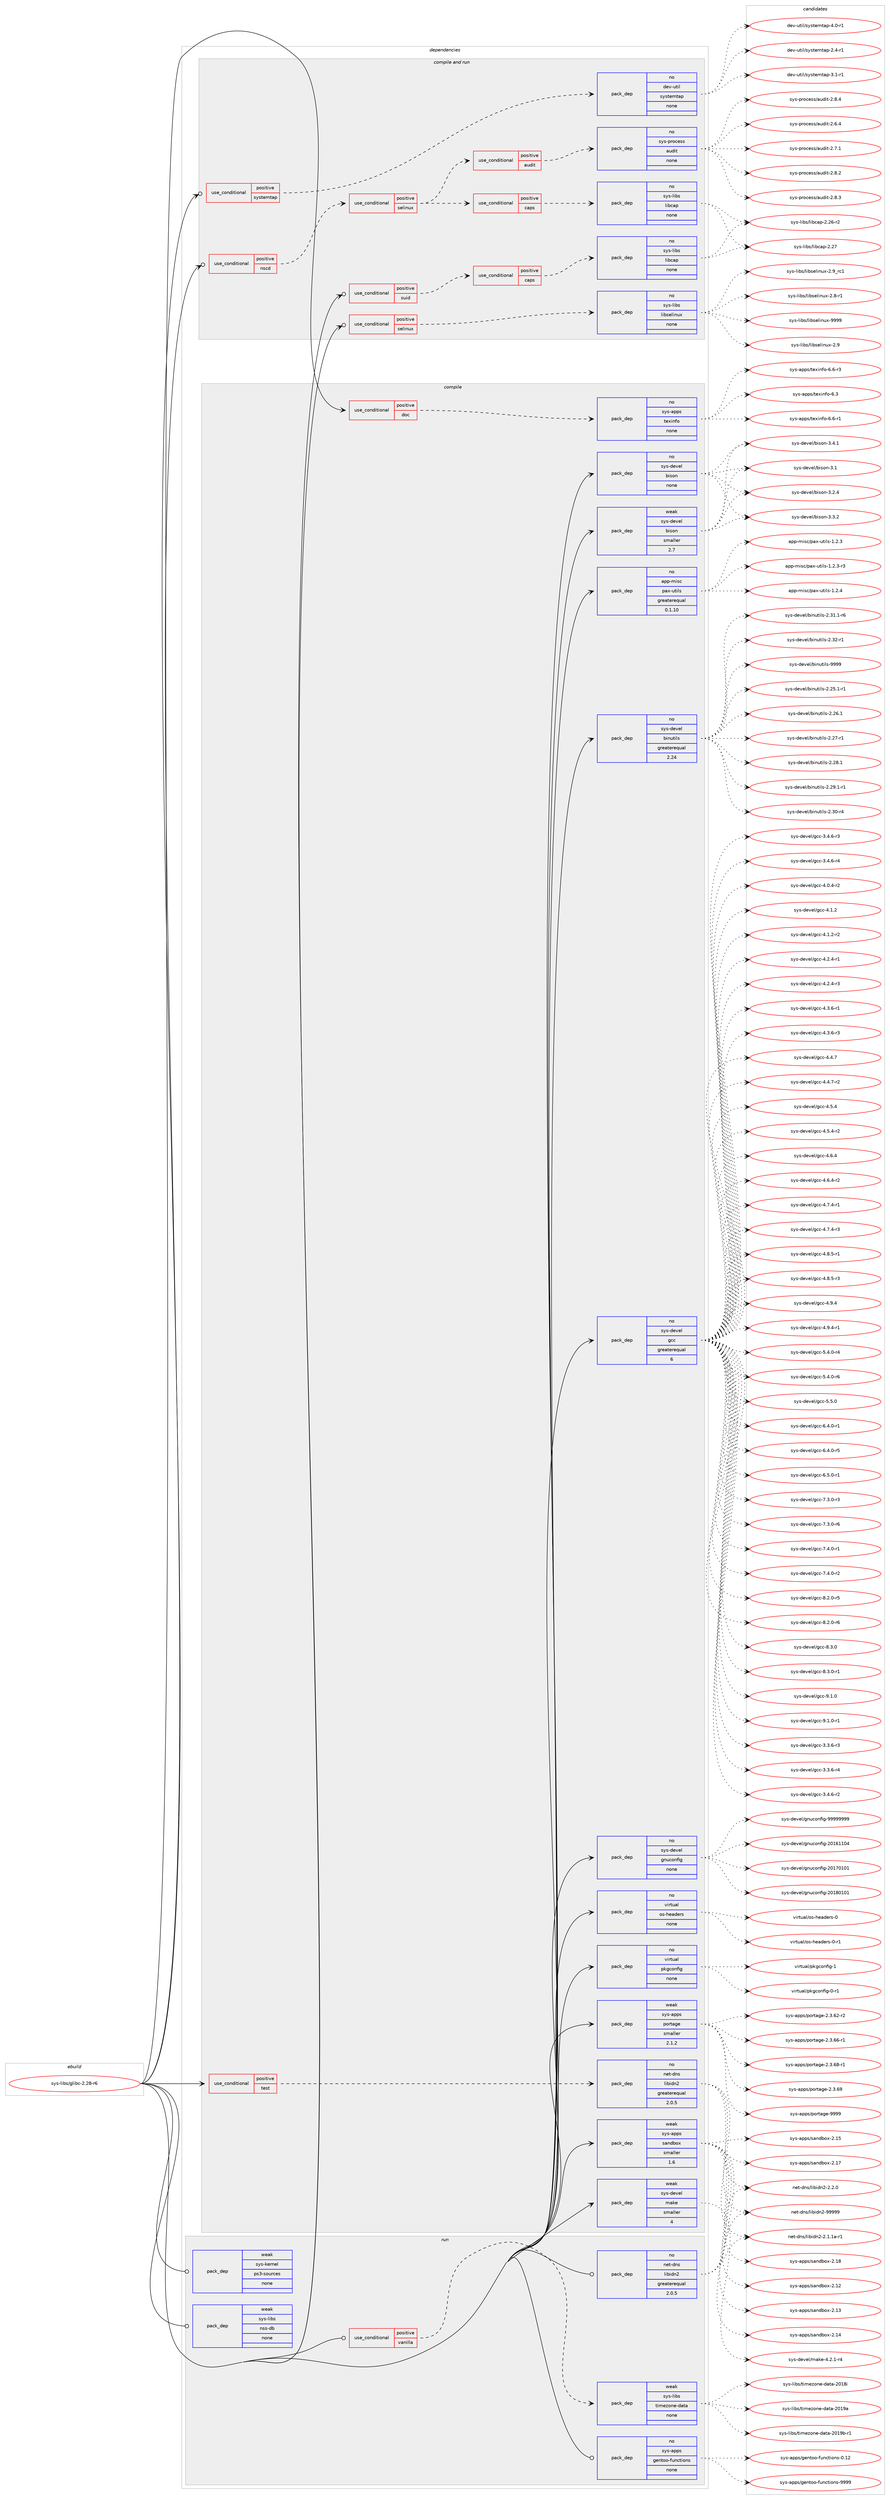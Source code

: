 digraph prolog {

# *************
# Graph options
# *************

newrank=true;
concentrate=true;
compound=true;
graph [rankdir=LR,fontname=Helvetica,fontsize=10,ranksep=1.5];#, ranksep=2.5, nodesep=0.2];
edge  [arrowhead=vee];
node  [fontname=Helvetica,fontsize=10];

# **********
# The ebuild
# **********

subgraph cluster_leftcol {
color=gray;
rank=same;
label=<<i>ebuild</i>>;
id [label="sys-libs/glibc-2.28-r6", color=red, width=4, href="../sys-libs/glibc-2.28-r6.svg"];
}

# ****************
# The dependencies
# ****************

subgraph cluster_midcol {
color=gray;
label=<<i>dependencies</i>>;
subgraph cluster_compile {
fillcolor="#eeeeee";
style=filled;
label=<<i>compile</i>>;
subgraph cond492 {
dependency2018 [label=<<TABLE BORDER="0" CELLBORDER="1" CELLSPACING="0" CELLPADDING="4"><TR><TD ROWSPAN="3" CELLPADDING="10">use_conditional</TD></TR><TR><TD>positive</TD></TR><TR><TD>doc</TD></TR></TABLE>>, shape=none, color=red];
subgraph pack1501 {
dependency2019 [label=<<TABLE BORDER="0" CELLBORDER="1" CELLSPACING="0" CELLPADDING="4" WIDTH="220"><TR><TD ROWSPAN="6" CELLPADDING="30">pack_dep</TD></TR><TR><TD WIDTH="110">no</TD></TR><TR><TD>sys-apps</TD></TR><TR><TD>texinfo</TD></TR><TR><TD>none</TD></TR><TR><TD></TD></TR></TABLE>>, shape=none, color=blue];
}
dependency2018:e -> dependency2019:w [weight=20,style="dashed",arrowhead="vee"];
}
id:e -> dependency2018:w [weight=20,style="solid",arrowhead="vee"];
subgraph cond493 {
dependency2020 [label=<<TABLE BORDER="0" CELLBORDER="1" CELLSPACING="0" CELLPADDING="4"><TR><TD ROWSPAN="3" CELLPADDING="10">use_conditional</TD></TR><TR><TD>positive</TD></TR><TR><TD>test</TD></TR></TABLE>>, shape=none, color=red];
subgraph pack1502 {
dependency2021 [label=<<TABLE BORDER="0" CELLBORDER="1" CELLSPACING="0" CELLPADDING="4" WIDTH="220"><TR><TD ROWSPAN="6" CELLPADDING="30">pack_dep</TD></TR><TR><TD WIDTH="110">no</TD></TR><TR><TD>net-dns</TD></TR><TR><TD>libidn2</TD></TR><TR><TD>greaterequal</TD></TR><TR><TD>2.0.5</TD></TR></TABLE>>, shape=none, color=blue];
}
dependency2020:e -> dependency2021:w [weight=20,style="dashed",arrowhead="vee"];
}
id:e -> dependency2020:w [weight=20,style="solid",arrowhead="vee"];
subgraph pack1503 {
dependency2022 [label=<<TABLE BORDER="0" CELLBORDER="1" CELLSPACING="0" CELLPADDING="4" WIDTH="220"><TR><TD ROWSPAN="6" CELLPADDING="30">pack_dep</TD></TR><TR><TD WIDTH="110">no</TD></TR><TR><TD>app-misc</TD></TR><TR><TD>pax-utils</TD></TR><TR><TD>greaterequal</TD></TR><TR><TD>0.1.10</TD></TR></TABLE>>, shape=none, color=blue];
}
id:e -> dependency2022:w [weight=20,style="solid",arrowhead="vee"];
subgraph pack1504 {
dependency2023 [label=<<TABLE BORDER="0" CELLBORDER="1" CELLSPACING="0" CELLPADDING="4" WIDTH="220"><TR><TD ROWSPAN="6" CELLPADDING="30">pack_dep</TD></TR><TR><TD WIDTH="110">no</TD></TR><TR><TD>sys-devel</TD></TR><TR><TD>binutils</TD></TR><TR><TD>greaterequal</TD></TR><TR><TD>2.24</TD></TR></TABLE>>, shape=none, color=blue];
}
id:e -> dependency2023:w [weight=20,style="solid",arrowhead="vee"];
subgraph pack1505 {
dependency2024 [label=<<TABLE BORDER="0" CELLBORDER="1" CELLSPACING="0" CELLPADDING="4" WIDTH="220"><TR><TD ROWSPAN="6" CELLPADDING="30">pack_dep</TD></TR><TR><TD WIDTH="110">no</TD></TR><TR><TD>sys-devel</TD></TR><TR><TD>bison</TD></TR><TR><TD>none</TD></TR><TR><TD></TD></TR></TABLE>>, shape=none, color=blue];
}
id:e -> dependency2024:w [weight=20,style="solid",arrowhead="vee"];
subgraph pack1506 {
dependency2025 [label=<<TABLE BORDER="0" CELLBORDER="1" CELLSPACING="0" CELLPADDING="4" WIDTH="220"><TR><TD ROWSPAN="6" CELLPADDING="30">pack_dep</TD></TR><TR><TD WIDTH="110">no</TD></TR><TR><TD>sys-devel</TD></TR><TR><TD>gcc</TD></TR><TR><TD>greaterequal</TD></TR><TR><TD>6</TD></TR></TABLE>>, shape=none, color=blue];
}
id:e -> dependency2025:w [weight=20,style="solid",arrowhead="vee"];
subgraph pack1507 {
dependency2026 [label=<<TABLE BORDER="0" CELLBORDER="1" CELLSPACING="0" CELLPADDING="4" WIDTH="220"><TR><TD ROWSPAN="6" CELLPADDING="30">pack_dep</TD></TR><TR><TD WIDTH="110">no</TD></TR><TR><TD>sys-devel</TD></TR><TR><TD>gnuconfig</TD></TR><TR><TD>none</TD></TR><TR><TD></TD></TR></TABLE>>, shape=none, color=blue];
}
id:e -> dependency2026:w [weight=20,style="solid",arrowhead="vee"];
subgraph pack1508 {
dependency2027 [label=<<TABLE BORDER="0" CELLBORDER="1" CELLSPACING="0" CELLPADDING="4" WIDTH="220"><TR><TD ROWSPAN="6" CELLPADDING="30">pack_dep</TD></TR><TR><TD WIDTH="110">no</TD></TR><TR><TD>virtual</TD></TR><TR><TD>os-headers</TD></TR><TR><TD>none</TD></TR><TR><TD></TD></TR></TABLE>>, shape=none, color=blue];
}
id:e -> dependency2027:w [weight=20,style="solid",arrowhead="vee"];
subgraph pack1509 {
dependency2028 [label=<<TABLE BORDER="0" CELLBORDER="1" CELLSPACING="0" CELLPADDING="4" WIDTH="220"><TR><TD ROWSPAN="6" CELLPADDING="30">pack_dep</TD></TR><TR><TD WIDTH="110">no</TD></TR><TR><TD>virtual</TD></TR><TR><TD>pkgconfig</TD></TR><TR><TD>none</TD></TR><TR><TD></TD></TR></TABLE>>, shape=none, color=blue];
}
id:e -> dependency2028:w [weight=20,style="solid",arrowhead="vee"];
subgraph pack1510 {
dependency2029 [label=<<TABLE BORDER="0" CELLBORDER="1" CELLSPACING="0" CELLPADDING="4" WIDTH="220"><TR><TD ROWSPAN="6" CELLPADDING="30">pack_dep</TD></TR><TR><TD WIDTH="110">weak</TD></TR><TR><TD>sys-apps</TD></TR><TR><TD>portage</TD></TR><TR><TD>smaller</TD></TR><TR><TD>2.1.2</TD></TR></TABLE>>, shape=none, color=blue];
}
id:e -> dependency2029:w [weight=20,style="solid",arrowhead="vee"];
subgraph pack1511 {
dependency2030 [label=<<TABLE BORDER="0" CELLBORDER="1" CELLSPACING="0" CELLPADDING="4" WIDTH="220"><TR><TD ROWSPAN="6" CELLPADDING="30">pack_dep</TD></TR><TR><TD WIDTH="110">weak</TD></TR><TR><TD>sys-apps</TD></TR><TR><TD>sandbox</TD></TR><TR><TD>smaller</TD></TR><TR><TD>1.6</TD></TR></TABLE>>, shape=none, color=blue];
}
id:e -> dependency2030:w [weight=20,style="solid",arrowhead="vee"];
subgraph pack1512 {
dependency2031 [label=<<TABLE BORDER="0" CELLBORDER="1" CELLSPACING="0" CELLPADDING="4" WIDTH="220"><TR><TD ROWSPAN="6" CELLPADDING="30">pack_dep</TD></TR><TR><TD WIDTH="110">weak</TD></TR><TR><TD>sys-devel</TD></TR><TR><TD>bison</TD></TR><TR><TD>smaller</TD></TR><TR><TD>2.7</TD></TR></TABLE>>, shape=none, color=blue];
}
id:e -> dependency2031:w [weight=20,style="solid",arrowhead="vee"];
subgraph pack1513 {
dependency2032 [label=<<TABLE BORDER="0" CELLBORDER="1" CELLSPACING="0" CELLPADDING="4" WIDTH="220"><TR><TD ROWSPAN="6" CELLPADDING="30">pack_dep</TD></TR><TR><TD WIDTH="110">weak</TD></TR><TR><TD>sys-devel</TD></TR><TR><TD>make</TD></TR><TR><TD>smaller</TD></TR><TR><TD>4</TD></TR></TABLE>>, shape=none, color=blue];
}
id:e -> dependency2032:w [weight=20,style="solid",arrowhead="vee"];
}
subgraph cluster_compileandrun {
fillcolor="#eeeeee";
style=filled;
label=<<i>compile and run</i>>;
subgraph cond494 {
dependency2033 [label=<<TABLE BORDER="0" CELLBORDER="1" CELLSPACING="0" CELLPADDING="4"><TR><TD ROWSPAN="3" CELLPADDING="10">use_conditional</TD></TR><TR><TD>positive</TD></TR><TR><TD>nscd</TD></TR></TABLE>>, shape=none, color=red];
subgraph cond495 {
dependency2034 [label=<<TABLE BORDER="0" CELLBORDER="1" CELLSPACING="0" CELLPADDING="4"><TR><TD ROWSPAN="3" CELLPADDING="10">use_conditional</TD></TR><TR><TD>positive</TD></TR><TR><TD>selinux</TD></TR></TABLE>>, shape=none, color=red];
subgraph cond496 {
dependency2035 [label=<<TABLE BORDER="0" CELLBORDER="1" CELLSPACING="0" CELLPADDING="4"><TR><TD ROWSPAN="3" CELLPADDING="10">use_conditional</TD></TR><TR><TD>positive</TD></TR><TR><TD>audit</TD></TR></TABLE>>, shape=none, color=red];
subgraph pack1514 {
dependency2036 [label=<<TABLE BORDER="0" CELLBORDER="1" CELLSPACING="0" CELLPADDING="4" WIDTH="220"><TR><TD ROWSPAN="6" CELLPADDING="30">pack_dep</TD></TR><TR><TD WIDTH="110">no</TD></TR><TR><TD>sys-process</TD></TR><TR><TD>audit</TD></TR><TR><TD>none</TD></TR><TR><TD></TD></TR></TABLE>>, shape=none, color=blue];
}
dependency2035:e -> dependency2036:w [weight=20,style="dashed",arrowhead="vee"];
}
dependency2034:e -> dependency2035:w [weight=20,style="dashed",arrowhead="vee"];
subgraph cond497 {
dependency2037 [label=<<TABLE BORDER="0" CELLBORDER="1" CELLSPACING="0" CELLPADDING="4"><TR><TD ROWSPAN="3" CELLPADDING="10">use_conditional</TD></TR><TR><TD>positive</TD></TR><TR><TD>caps</TD></TR></TABLE>>, shape=none, color=red];
subgraph pack1515 {
dependency2038 [label=<<TABLE BORDER="0" CELLBORDER="1" CELLSPACING="0" CELLPADDING="4" WIDTH="220"><TR><TD ROWSPAN="6" CELLPADDING="30">pack_dep</TD></TR><TR><TD WIDTH="110">no</TD></TR><TR><TD>sys-libs</TD></TR><TR><TD>libcap</TD></TR><TR><TD>none</TD></TR><TR><TD></TD></TR></TABLE>>, shape=none, color=blue];
}
dependency2037:e -> dependency2038:w [weight=20,style="dashed",arrowhead="vee"];
}
dependency2034:e -> dependency2037:w [weight=20,style="dashed",arrowhead="vee"];
}
dependency2033:e -> dependency2034:w [weight=20,style="dashed",arrowhead="vee"];
}
id:e -> dependency2033:w [weight=20,style="solid",arrowhead="odotvee"];
subgraph cond498 {
dependency2039 [label=<<TABLE BORDER="0" CELLBORDER="1" CELLSPACING="0" CELLPADDING="4"><TR><TD ROWSPAN="3" CELLPADDING="10">use_conditional</TD></TR><TR><TD>positive</TD></TR><TR><TD>selinux</TD></TR></TABLE>>, shape=none, color=red];
subgraph pack1516 {
dependency2040 [label=<<TABLE BORDER="0" CELLBORDER="1" CELLSPACING="0" CELLPADDING="4" WIDTH="220"><TR><TD ROWSPAN="6" CELLPADDING="30">pack_dep</TD></TR><TR><TD WIDTH="110">no</TD></TR><TR><TD>sys-libs</TD></TR><TR><TD>libselinux</TD></TR><TR><TD>none</TD></TR><TR><TD></TD></TR></TABLE>>, shape=none, color=blue];
}
dependency2039:e -> dependency2040:w [weight=20,style="dashed",arrowhead="vee"];
}
id:e -> dependency2039:w [weight=20,style="solid",arrowhead="odotvee"];
subgraph cond499 {
dependency2041 [label=<<TABLE BORDER="0" CELLBORDER="1" CELLSPACING="0" CELLPADDING="4"><TR><TD ROWSPAN="3" CELLPADDING="10">use_conditional</TD></TR><TR><TD>positive</TD></TR><TR><TD>suid</TD></TR></TABLE>>, shape=none, color=red];
subgraph cond500 {
dependency2042 [label=<<TABLE BORDER="0" CELLBORDER="1" CELLSPACING="0" CELLPADDING="4"><TR><TD ROWSPAN="3" CELLPADDING="10">use_conditional</TD></TR><TR><TD>positive</TD></TR><TR><TD>caps</TD></TR></TABLE>>, shape=none, color=red];
subgraph pack1517 {
dependency2043 [label=<<TABLE BORDER="0" CELLBORDER="1" CELLSPACING="0" CELLPADDING="4" WIDTH="220"><TR><TD ROWSPAN="6" CELLPADDING="30">pack_dep</TD></TR><TR><TD WIDTH="110">no</TD></TR><TR><TD>sys-libs</TD></TR><TR><TD>libcap</TD></TR><TR><TD>none</TD></TR><TR><TD></TD></TR></TABLE>>, shape=none, color=blue];
}
dependency2042:e -> dependency2043:w [weight=20,style="dashed",arrowhead="vee"];
}
dependency2041:e -> dependency2042:w [weight=20,style="dashed",arrowhead="vee"];
}
id:e -> dependency2041:w [weight=20,style="solid",arrowhead="odotvee"];
subgraph cond501 {
dependency2044 [label=<<TABLE BORDER="0" CELLBORDER="1" CELLSPACING="0" CELLPADDING="4"><TR><TD ROWSPAN="3" CELLPADDING="10">use_conditional</TD></TR><TR><TD>positive</TD></TR><TR><TD>systemtap</TD></TR></TABLE>>, shape=none, color=red];
subgraph pack1518 {
dependency2045 [label=<<TABLE BORDER="0" CELLBORDER="1" CELLSPACING="0" CELLPADDING="4" WIDTH="220"><TR><TD ROWSPAN="6" CELLPADDING="30">pack_dep</TD></TR><TR><TD WIDTH="110">no</TD></TR><TR><TD>dev-util</TD></TR><TR><TD>systemtap</TD></TR><TR><TD>none</TD></TR><TR><TD></TD></TR></TABLE>>, shape=none, color=blue];
}
dependency2044:e -> dependency2045:w [weight=20,style="dashed",arrowhead="vee"];
}
id:e -> dependency2044:w [weight=20,style="solid",arrowhead="odotvee"];
}
subgraph cluster_run {
fillcolor="#eeeeee";
style=filled;
label=<<i>run</i>>;
subgraph cond502 {
dependency2046 [label=<<TABLE BORDER="0" CELLBORDER="1" CELLSPACING="0" CELLPADDING="4"><TR><TD ROWSPAN="3" CELLPADDING="10">use_conditional</TD></TR><TR><TD>positive</TD></TR><TR><TD>vanilla</TD></TR></TABLE>>, shape=none, color=red];
subgraph pack1519 {
dependency2047 [label=<<TABLE BORDER="0" CELLBORDER="1" CELLSPACING="0" CELLPADDING="4" WIDTH="220"><TR><TD ROWSPAN="6" CELLPADDING="30">pack_dep</TD></TR><TR><TD WIDTH="110">weak</TD></TR><TR><TD>sys-libs</TD></TR><TR><TD>timezone-data</TD></TR><TR><TD>none</TD></TR><TR><TD></TD></TR></TABLE>>, shape=none, color=blue];
}
dependency2046:e -> dependency2047:w [weight=20,style="dashed",arrowhead="vee"];
}
id:e -> dependency2046:w [weight=20,style="solid",arrowhead="odot"];
subgraph pack1520 {
dependency2048 [label=<<TABLE BORDER="0" CELLBORDER="1" CELLSPACING="0" CELLPADDING="4" WIDTH="220"><TR><TD ROWSPAN="6" CELLPADDING="30">pack_dep</TD></TR><TR><TD WIDTH="110">no</TD></TR><TR><TD>net-dns</TD></TR><TR><TD>libidn2</TD></TR><TR><TD>greaterequal</TD></TR><TR><TD>2.0.5</TD></TR></TABLE>>, shape=none, color=blue];
}
id:e -> dependency2048:w [weight=20,style="solid",arrowhead="odot"];
subgraph pack1521 {
dependency2049 [label=<<TABLE BORDER="0" CELLBORDER="1" CELLSPACING="0" CELLPADDING="4" WIDTH="220"><TR><TD ROWSPAN="6" CELLPADDING="30">pack_dep</TD></TR><TR><TD WIDTH="110">no</TD></TR><TR><TD>sys-apps</TD></TR><TR><TD>gentoo-functions</TD></TR><TR><TD>none</TD></TR><TR><TD></TD></TR></TABLE>>, shape=none, color=blue];
}
id:e -> dependency2049:w [weight=20,style="solid",arrowhead="odot"];
subgraph pack1522 {
dependency2050 [label=<<TABLE BORDER="0" CELLBORDER="1" CELLSPACING="0" CELLPADDING="4" WIDTH="220"><TR><TD ROWSPAN="6" CELLPADDING="30">pack_dep</TD></TR><TR><TD WIDTH="110">weak</TD></TR><TR><TD>sys-kernel</TD></TR><TR><TD>ps3-sources</TD></TR><TR><TD>none</TD></TR><TR><TD></TD></TR></TABLE>>, shape=none, color=blue];
}
id:e -> dependency2050:w [weight=20,style="solid",arrowhead="odot"];
subgraph pack1523 {
dependency2051 [label=<<TABLE BORDER="0" CELLBORDER="1" CELLSPACING="0" CELLPADDING="4" WIDTH="220"><TR><TD ROWSPAN="6" CELLPADDING="30">pack_dep</TD></TR><TR><TD WIDTH="110">weak</TD></TR><TR><TD>sys-libs</TD></TR><TR><TD>nss-db</TD></TR><TR><TD>none</TD></TR><TR><TD></TD></TR></TABLE>>, shape=none, color=blue];
}
id:e -> dependency2051:w [weight=20,style="solid",arrowhead="odot"];
}
}

# **************
# The candidates
# **************

subgraph cluster_choices {
rank=same;
color=gray;
label=<<i>candidates</i>>;

subgraph choice1501 {
color=black;
nodesep=1;
choice11512111545971121121154711610112010511010211145544651 [label="sys-apps/texinfo-6.3", color=red, width=4,href="../sys-apps/texinfo-6.3.svg"];
choice115121115459711211211547116101120105110102111455446544511449 [label="sys-apps/texinfo-6.6-r1", color=red, width=4,href="../sys-apps/texinfo-6.6-r1.svg"];
choice115121115459711211211547116101120105110102111455446544511451 [label="sys-apps/texinfo-6.6-r3", color=red, width=4,href="../sys-apps/texinfo-6.6-r3.svg"];
dependency2019:e -> choice11512111545971121121154711610112010511010211145544651:w [style=dotted,weight="100"];
dependency2019:e -> choice115121115459711211211547116101120105110102111455446544511449:w [style=dotted,weight="100"];
dependency2019:e -> choice115121115459711211211547116101120105110102111455446544511451:w [style=dotted,weight="100"];
}
subgraph choice1502 {
color=black;
nodesep=1;
choice11010111645100110115471081059810510011050455046494649974511449 [label="net-dns/libidn2-2.1.1a-r1", color=red, width=4,href="../net-dns/libidn2-2.1.1a-r1.svg"];
choice11010111645100110115471081059810510011050455046504648 [label="net-dns/libidn2-2.2.0", color=red, width=4,href="../net-dns/libidn2-2.2.0.svg"];
choice11010111645100110115471081059810510011050455757575757 [label="net-dns/libidn2-99999", color=red, width=4,href="../net-dns/libidn2-99999.svg"];
dependency2021:e -> choice11010111645100110115471081059810510011050455046494649974511449:w [style=dotted,weight="100"];
dependency2021:e -> choice11010111645100110115471081059810510011050455046504648:w [style=dotted,weight="100"];
dependency2021:e -> choice11010111645100110115471081059810510011050455757575757:w [style=dotted,weight="100"];
}
subgraph choice1503 {
color=black;
nodesep=1;
choice971121124510910511599471129712045117116105108115454946504651 [label="app-misc/pax-utils-1.2.3", color=red, width=4,href="../app-misc/pax-utils-1.2.3.svg"];
choice9711211245109105115994711297120451171161051081154549465046514511451 [label="app-misc/pax-utils-1.2.3-r3", color=red, width=4,href="../app-misc/pax-utils-1.2.3-r3.svg"];
choice971121124510910511599471129712045117116105108115454946504652 [label="app-misc/pax-utils-1.2.4", color=red, width=4,href="../app-misc/pax-utils-1.2.4.svg"];
dependency2022:e -> choice971121124510910511599471129712045117116105108115454946504651:w [style=dotted,weight="100"];
dependency2022:e -> choice9711211245109105115994711297120451171161051081154549465046514511451:w [style=dotted,weight="100"];
dependency2022:e -> choice971121124510910511599471129712045117116105108115454946504652:w [style=dotted,weight="100"];
}
subgraph choice1504 {
color=black;
nodesep=1;
choice115121115451001011181011084798105110117116105108115455046505346494511449 [label="sys-devel/binutils-2.25.1-r1", color=red, width=4,href="../sys-devel/binutils-2.25.1-r1.svg"];
choice11512111545100101118101108479810511011711610510811545504650544649 [label="sys-devel/binutils-2.26.1", color=red, width=4,href="../sys-devel/binutils-2.26.1.svg"];
choice11512111545100101118101108479810511011711610510811545504650554511449 [label="sys-devel/binutils-2.27-r1", color=red, width=4,href="../sys-devel/binutils-2.27-r1.svg"];
choice11512111545100101118101108479810511011711610510811545504650564649 [label="sys-devel/binutils-2.28.1", color=red, width=4,href="../sys-devel/binutils-2.28.1.svg"];
choice115121115451001011181011084798105110117116105108115455046505746494511449 [label="sys-devel/binutils-2.29.1-r1", color=red, width=4,href="../sys-devel/binutils-2.29.1-r1.svg"];
choice11512111545100101118101108479810511011711610510811545504651484511452 [label="sys-devel/binutils-2.30-r4", color=red, width=4,href="../sys-devel/binutils-2.30-r4.svg"];
choice115121115451001011181011084798105110117116105108115455046514946494511454 [label="sys-devel/binutils-2.31.1-r6", color=red, width=4,href="../sys-devel/binutils-2.31.1-r6.svg"];
choice11512111545100101118101108479810511011711610510811545504651504511449 [label="sys-devel/binutils-2.32-r1", color=red, width=4,href="../sys-devel/binutils-2.32-r1.svg"];
choice1151211154510010111810110847981051101171161051081154557575757 [label="sys-devel/binutils-9999", color=red, width=4,href="../sys-devel/binutils-9999.svg"];
dependency2023:e -> choice115121115451001011181011084798105110117116105108115455046505346494511449:w [style=dotted,weight="100"];
dependency2023:e -> choice11512111545100101118101108479810511011711610510811545504650544649:w [style=dotted,weight="100"];
dependency2023:e -> choice11512111545100101118101108479810511011711610510811545504650554511449:w [style=dotted,weight="100"];
dependency2023:e -> choice11512111545100101118101108479810511011711610510811545504650564649:w [style=dotted,weight="100"];
dependency2023:e -> choice115121115451001011181011084798105110117116105108115455046505746494511449:w [style=dotted,weight="100"];
dependency2023:e -> choice11512111545100101118101108479810511011711610510811545504651484511452:w [style=dotted,weight="100"];
dependency2023:e -> choice115121115451001011181011084798105110117116105108115455046514946494511454:w [style=dotted,weight="100"];
dependency2023:e -> choice11512111545100101118101108479810511011711610510811545504651504511449:w [style=dotted,weight="100"];
dependency2023:e -> choice1151211154510010111810110847981051101171161051081154557575757:w [style=dotted,weight="100"];
}
subgraph choice1505 {
color=black;
nodesep=1;
choice11512111545100101118101108479810511511111045514649 [label="sys-devel/bison-3.1", color=red, width=4,href="../sys-devel/bison-3.1.svg"];
choice115121115451001011181011084798105115111110455146504652 [label="sys-devel/bison-3.2.4", color=red, width=4,href="../sys-devel/bison-3.2.4.svg"];
choice115121115451001011181011084798105115111110455146514650 [label="sys-devel/bison-3.3.2", color=red, width=4,href="../sys-devel/bison-3.3.2.svg"];
choice115121115451001011181011084798105115111110455146524649 [label="sys-devel/bison-3.4.1", color=red, width=4,href="../sys-devel/bison-3.4.1.svg"];
dependency2024:e -> choice11512111545100101118101108479810511511111045514649:w [style=dotted,weight="100"];
dependency2024:e -> choice115121115451001011181011084798105115111110455146504652:w [style=dotted,weight="100"];
dependency2024:e -> choice115121115451001011181011084798105115111110455146514650:w [style=dotted,weight="100"];
dependency2024:e -> choice115121115451001011181011084798105115111110455146524649:w [style=dotted,weight="100"];
}
subgraph choice1506 {
color=black;
nodesep=1;
choice115121115451001011181011084710399994551465146544511451 [label="sys-devel/gcc-3.3.6-r3", color=red, width=4,href="../sys-devel/gcc-3.3.6-r3.svg"];
choice115121115451001011181011084710399994551465146544511452 [label="sys-devel/gcc-3.3.6-r4", color=red, width=4,href="../sys-devel/gcc-3.3.6-r4.svg"];
choice115121115451001011181011084710399994551465246544511450 [label="sys-devel/gcc-3.4.6-r2", color=red, width=4,href="../sys-devel/gcc-3.4.6-r2.svg"];
choice115121115451001011181011084710399994551465246544511451 [label="sys-devel/gcc-3.4.6-r3", color=red, width=4,href="../sys-devel/gcc-3.4.6-r3.svg"];
choice115121115451001011181011084710399994551465246544511452 [label="sys-devel/gcc-3.4.6-r4", color=red, width=4,href="../sys-devel/gcc-3.4.6-r4.svg"];
choice115121115451001011181011084710399994552464846524511450 [label="sys-devel/gcc-4.0.4-r2", color=red, width=4,href="../sys-devel/gcc-4.0.4-r2.svg"];
choice11512111545100101118101108471039999455246494650 [label="sys-devel/gcc-4.1.2", color=red, width=4,href="../sys-devel/gcc-4.1.2.svg"];
choice115121115451001011181011084710399994552464946504511450 [label="sys-devel/gcc-4.1.2-r2", color=red, width=4,href="../sys-devel/gcc-4.1.2-r2.svg"];
choice115121115451001011181011084710399994552465046524511449 [label="sys-devel/gcc-4.2.4-r1", color=red, width=4,href="../sys-devel/gcc-4.2.4-r1.svg"];
choice115121115451001011181011084710399994552465046524511451 [label="sys-devel/gcc-4.2.4-r3", color=red, width=4,href="../sys-devel/gcc-4.2.4-r3.svg"];
choice115121115451001011181011084710399994552465146544511449 [label="sys-devel/gcc-4.3.6-r1", color=red, width=4,href="../sys-devel/gcc-4.3.6-r1.svg"];
choice115121115451001011181011084710399994552465146544511451 [label="sys-devel/gcc-4.3.6-r3", color=red, width=4,href="../sys-devel/gcc-4.3.6-r3.svg"];
choice11512111545100101118101108471039999455246524655 [label="sys-devel/gcc-4.4.7", color=red, width=4,href="../sys-devel/gcc-4.4.7.svg"];
choice115121115451001011181011084710399994552465246554511450 [label="sys-devel/gcc-4.4.7-r2", color=red, width=4,href="../sys-devel/gcc-4.4.7-r2.svg"];
choice11512111545100101118101108471039999455246534652 [label="sys-devel/gcc-4.5.4", color=red, width=4,href="../sys-devel/gcc-4.5.4.svg"];
choice115121115451001011181011084710399994552465346524511450 [label="sys-devel/gcc-4.5.4-r2", color=red, width=4,href="../sys-devel/gcc-4.5.4-r2.svg"];
choice11512111545100101118101108471039999455246544652 [label="sys-devel/gcc-4.6.4", color=red, width=4,href="../sys-devel/gcc-4.6.4.svg"];
choice115121115451001011181011084710399994552465446524511450 [label="sys-devel/gcc-4.6.4-r2", color=red, width=4,href="../sys-devel/gcc-4.6.4-r2.svg"];
choice115121115451001011181011084710399994552465546524511449 [label="sys-devel/gcc-4.7.4-r1", color=red, width=4,href="../sys-devel/gcc-4.7.4-r1.svg"];
choice115121115451001011181011084710399994552465546524511451 [label="sys-devel/gcc-4.7.4-r3", color=red, width=4,href="../sys-devel/gcc-4.7.4-r3.svg"];
choice115121115451001011181011084710399994552465646534511449 [label="sys-devel/gcc-4.8.5-r1", color=red, width=4,href="../sys-devel/gcc-4.8.5-r1.svg"];
choice115121115451001011181011084710399994552465646534511451 [label="sys-devel/gcc-4.8.5-r3", color=red, width=4,href="../sys-devel/gcc-4.8.5-r3.svg"];
choice11512111545100101118101108471039999455246574652 [label="sys-devel/gcc-4.9.4", color=red, width=4,href="../sys-devel/gcc-4.9.4.svg"];
choice115121115451001011181011084710399994552465746524511449 [label="sys-devel/gcc-4.9.4-r1", color=red, width=4,href="../sys-devel/gcc-4.9.4-r1.svg"];
choice115121115451001011181011084710399994553465246484511452 [label="sys-devel/gcc-5.4.0-r4", color=red, width=4,href="../sys-devel/gcc-5.4.0-r4.svg"];
choice115121115451001011181011084710399994553465246484511454 [label="sys-devel/gcc-5.4.0-r6", color=red, width=4,href="../sys-devel/gcc-5.4.0-r6.svg"];
choice11512111545100101118101108471039999455346534648 [label="sys-devel/gcc-5.5.0", color=red, width=4,href="../sys-devel/gcc-5.5.0.svg"];
choice115121115451001011181011084710399994554465246484511449 [label="sys-devel/gcc-6.4.0-r1", color=red, width=4,href="../sys-devel/gcc-6.4.0-r1.svg"];
choice115121115451001011181011084710399994554465246484511453 [label="sys-devel/gcc-6.4.0-r5", color=red, width=4,href="../sys-devel/gcc-6.4.0-r5.svg"];
choice115121115451001011181011084710399994554465346484511449 [label="sys-devel/gcc-6.5.0-r1", color=red, width=4,href="../sys-devel/gcc-6.5.0-r1.svg"];
choice115121115451001011181011084710399994555465146484511451 [label="sys-devel/gcc-7.3.0-r3", color=red, width=4,href="../sys-devel/gcc-7.3.0-r3.svg"];
choice115121115451001011181011084710399994555465146484511454 [label="sys-devel/gcc-7.3.0-r6", color=red, width=4,href="../sys-devel/gcc-7.3.0-r6.svg"];
choice115121115451001011181011084710399994555465246484511449 [label="sys-devel/gcc-7.4.0-r1", color=red, width=4,href="../sys-devel/gcc-7.4.0-r1.svg"];
choice115121115451001011181011084710399994555465246484511450 [label="sys-devel/gcc-7.4.0-r2", color=red, width=4,href="../sys-devel/gcc-7.4.0-r2.svg"];
choice115121115451001011181011084710399994556465046484511453 [label="sys-devel/gcc-8.2.0-r5", color=red, width=4,href="../sys-devel/gcc-8.2.0-r5.svg"];
choice115121115451001011181011084710399994556465046484511454 [label="sys-devel/gcc-8.2.0-r6", color=red, width=4,href="../sys-devel/gcc-8.2.0-r6.svg"];
choice11512111545100101118101108471039999455646514648 [label="sys-devel/gcc-8.3.0", color=red, width=4,href="../sys-devel/gcc-8.3.0.svg"];
choice115121115451001011181011084710399994556465146484511449 [label="sys-devel/gcc-8.3.0-r1", color=red, width=4,href="../sys-devel/gcc-8.3.0-r1.svg"];
choice11512111545100101118101108471039999455746494648 [label="sys-devel/gcc-9.1.0", color=red, width=4,href="../sys-devel/gcc-9.1.0.svg"];
choice115121115451001011181011084710399994557464946484511449 [label="sys-devel/gcc-9.1.0-r1", color=red, width=4,href="../sys-devel/gcc-9.1.0-r1.svg"];
dependency2025:e -> choice115121115451001011181011084710399994551465146544511451:w [style=dotted,weight="100"];
dependency2025:e -> choice115121115451001011181011084710399994551465146544511452:w [style=dotted,weight="100"];
dependency2025:e -> choice115121115451001011181011084710399994551465246544511450:w [style=dotted,weight="100"];
dependency2025:e -> choice115121115451001011181011084710399994551465246544511451:w [style=dotted,weight="100"];
dependency2025:e -> choice115121115451001011181011084710399994551465246544511452:w [style=dotted,weight="100"];
dependency2025:e -> choice115121115451001011181011084710399994552464846524511450:w [style=dotted,weight="100"];
dependency2025:e -> choice11512111545100101118101108471039999455246494650:w [style=dotted,weight="100"];
dependency2025:e -> choice115121115451001011181011084710399994552464946504511450:w [style=dotted,weight="100"];
dependency2025:e -> choice115121115451001011181011084710399994552465046524511449:w [style=dotted,weight="100"];
dependency2025:e -> choice115121115451001011181011084710399994552465046524511451:w [style=dotted,weight="100"];
dependency2025:e -> choice115121115451001011181011084710399994552465146544511449:w [style=dotted,weight="100"];
dependency2025:e -> choice115121115451001011181011084710399994552465146544511451:w [style=dotted,weight="100"];
dependency2025:e -> choice11512111545100101118101108471039999455246524655:w [style=dotted,weight="100"];
dependency2025:e -> choice115121115451001011181011084710399994552465246554511450:w [style=dotted,weight="100"];
dependency2025:e -> choice11512111545100101118101108471039999455246534652:w [style=dotted,weight="100"];
dependency2025:e -> choice115121115451001011181011084710399994552465346524511450:w [style=dotted,weight="100"];
dependency2025:e -> choice11512111545100101118101108471039999455246544652:w [style=dotted,weight="100"];
dependency2025:e -> choice115121115451001011181011084710399994552465446524511450:w [style=dotted,weight="100"];
dependency2025:e -> choice115121115451001011181011084710399994552465546524511449:w [style=dotted,weight="100"];
dependency2025:e -> choice115121115451001011181011084710399994552465546524511451:w [style=dotted,weight="100"];
dependency2025:e -> choice115121115451001011181011084710399994552465646534511449:w [style=dotted,weight="100"];
dependency2025:e -> choice115121115451001011181011084710399994552465646534511451:w [style=dotted,weight="100"];
dependency2025:e -> choice11512111545100101118101108471039999455246574652:w [style=dotted,weight="100"];
dependency2025:e -> choice115121115451001011181011084710399994552465746524511449:w [style=dotted,weight="100"];
dependency2025:e -> choice115121115451001011181011084710399994553465246484511452:w [style=dotted,weight="100"];
dependency2025:e -> choice115121115451001011181011084710399994553465246484511454:w [style=dotted,weight="100"];
dependency2025:e -> choice11512111545100101118101108471039999455346534648:w [style=dotted,weight="100"];
dependency2025:e -> choice115121115451001011181011084710399994554465246484511449:w [style=dotted,weight="100"];
dependency2025:e -> choice115121115451001011181011084710399994554465246484511453:w [style=dotted,weight="100"];
dependency2025:e -> choice115121115451001011181011084710399994554465346484511449:w [style=dotted,weight="100"];
dependency2025:e -> choice115121115451001011181011084710399994555465146484511451:w [style=dotted,weight="100"];
dependency2025:e -> choice115121115451001011181011084710399994555465146484511454:w [style=dotted,weight="100"];
dependency2025:e -> choice115121115451001011181011084710399994555465246484511449:w [style=dotted,weight="100"];
dependency2025:e -> choice115121115451001011181011084710399994555465246484511450:w [style=dotted,weight="100"];
dependency2025:e -> choice115121115451001011181011084710399994556465046484511453:w [style=dotted,weight="100"];
dependency2025:e -> choice115121115451001011181011084710399994556465046484511454:w [style=dotted,weight="100"];
dependency2025:e -> choice11512111545100101118101108471039999455646514648:w [style=dotted,weight="100"];
dependency2025:e -> choice115121115451001011181011084710399994556465146484511449:w [style=dotted,weight="100"];
dependency2025:e -> choice11512111545100101118101108471039999455746494648:w [style=dotted,weight="100"];
dependency2025:e -> choice115121115451001011181011084710399994557464946484511449:w [style=dotted,weight="100"];
}
subgraph choice1507 {
color=black;
nodesep=1;
choice115121115451001011181011084710311011799111110102105103455048495449494852 [label="sys-devel/gnuconfig-20161104", color=red, width=4,href="../sys-devel/gnuconfig-20161104.svg"];
choice115121115451001011181011084710311011799111110102105103455048495548494849 [label="sys-devel/gnuconfig-20170101", color=red, width=4,href="../sys-devel/gnuconfig-20170101.svg"];
choice115121115451001011181011084710311011799111110102105103455048495648494849 [label="sys-devel/gnuconfig-20180101", color=red, width=4,href="../sys-devel/gnuconfig-20180101.svg"];
choice115121115451001011181011084710311011799111110102105103455757575757575757 [label="sys-devel/gnuconfig-99999999", color=red, width=4,href="../sys-devel/gnuconfig-99999999.svg"];
dependency2026:e -> choice115121115451001011181011084710311011799111110102105103455048495449494852:w [style=dotted,weight="100"];
dependency2026:e -> choice115121115451001011181011084710311011799111110102105103455048495548494849:w [style=dotted,weight="100"];
dependency2026:e -> choice115121115451001011181011084710311011799111110102105103455048495648494849:w [style=dotted,weight="100"];
dependency2026:e -> choice115121115451001011181011084710311011799111110102105103455757575757575757:w [style=dotted,weight="100"];
}
subgraph choice1508 {
color=black;
nodesep=1;
choice118105114116117971084711111545104101971001011141154548 [label="virtual/os-headers-0", color=red, width=4,href="../virtual/os-headers-0.svg"];
choice1181051141161179710847111115451041019710010111411545484511449 [label="virtual/os-headers-0-r1", color=red, width=4,href="../virtual/os-headers-0-r1.svg"];
dependency2027:e -> choice118105114116117971084711111545104101971001011141154548:w [style=dotted,weight="100"];
dependency2027:e -> choice1181051141161179710847111115451041019710010111411545484511449:w [style=dotted,weight="100"];
}
subgraph choice1509 {
color=black;
nodesep=1;
choice11810511411611797108471121071039911111010210510345484511449 [label="virtual/pkgconfig-0-r1", color=red, width=4,href="../virtual/pkgconfig-0-r1.svg"];
choice1181051141161179710847112107103991111101021051034549 [label="virtual/pkgconfig-1", color=red, width=4,href="../virtual/pkgconfig-1.svg"];
dependency2028:e -> choice11810511411611797108471121071039911111010210510345484511449:w [style=dotted,weight="100"];
dependency2028:e -> choice1181051141161179710847112107103991111101021051034549:w [style=dotted,weight="100"];
}
subgraph choice1510 {
color=black;
nodesep=1;
choice11512111545971121121154711211111411697103101455046514654504511450 [label="sys-apps/portage-2.3.62-r2", color=red, width=4,href="../sys-apps/portage-2.3.62-r2.svg"];
choice11512111545971121121154711211111411697103101455046514654544511449 [label="sys-apps/portage-2.3.66-r1", color=red, width=4,href="../sys-apps/portage-2.3.66-r1.svg"];
choice11512111545971121121154711211111411697103101455046514654564511449 [label="sys-apps/portage-2.3.68-r1", color=red, width=4,href="../sys-apps/portage-2.3.68-r1.svg"];
choice1151211154597112112115471121111141169710310145504651465457 [label="sys-apps/portage-2.3.69", color=red, width=4,href="../sys-apps/portage-2.3.69.svg"];
choice115121115459711211211547112111114116971031014557575757 [label="sys-apps/portage-9999", color=red, width=4,href="../sys-apps/portage-9999.svg"];
dependency2029:e -> choice11512111545971121121154711211111411697103101455046514654504511450:w [style=dotted,weight="100"];
dependency2029:e -> choice11512111545971121121154711211111411697103101455046514654544511449:w [style=dotted,weight="100"];
dependency2029:e -> choice11512111545971121121154711211111411697103101455046514654564511449:w [style=dotted,weight="100"];
dependency2029:e -> choice1151211154597112112115471121111141169710310145504651465457:w [style=dotted,weight="100"];
dependency2029:e -> choice115121115459711211211547112111114116971031014557575757:w [style=dotted,weight="100"];
}
subgraph choice1511 {
color=black;
nodesep=1;
choice11512111545971121121154711597110100981111204550464950 [label="sys-apps/sandbox-2.12", color=red, width=4,href="../sys-apps/sandbox-2.12.svg"];
choice11512111545971121121154711597110100981111204550464951 [label="sys-apps/sandbox-2.13", color=red, width=4,href="../sys-apps/sandbox-2.13.svg"];
choice11512111545971121121154711597110100981111204550464952 [label="sys-apps/sandbox-2.14", color=red, width=4,href="../sys-apps/sandbox-2.14.svg"];
choice11512111545971121121154711597110100981111204550464953 [label="sys-apps/sandbox-2.15", color=red, width=4,href="../sys-apps/sandbox-2.15.svg"];
choice11512111545971121121154711597110100981111204550464955 [label="sys-apps/sandbox-2.17", color=red, width=4,href="../sys-apps/sandbox-2.17.svg"];
choice11512111545971121121154711597110100981111204550464956 [label="sys-apps/sandbox-2.18", color=red, width=4,href="../sys-apps/sandbox-2.18.svg"];
dependency2030:e -> choice11512111545971121121154711597110100981111204550464950:w [style=dotted,weight="100"];
dependency2030:e -> choice11512111545971121121154711597110100981111204550464951:w [style=dotted,weight="100"];
dependency2030:e -> choice11512111545971121121154711597110100981111204550464952:w [style=dotted,weight="100"];
dependency2030:e -> choice11512111545971121121154711597110100981111204550464953:w [style=dotted,weight="100"];
dependency2030:e -> choice11512111545971121121154711597110100981111204550464955:w [style=dotted,weight="100"];
dependency2030:e -> choice11512111545971121121154711597110100981111204550464956:w [style=dotted,weight="100"];
}
subgraph choice1512 {
color=black;
nodesep=1;
choice11512111545100101118101108479810511511111045514649 [label="sys-devel/bison-3.1", color=red, width=4,href="../sys-devel/bison-3.1.svg"];
choice115121115451001011181011084798105115111110455146504652 [label="sys-devel/bison-3.2.4", color=red, width=4,href="../sys-devel/bison-3.2.4.svg"];
choice115121115451001011181011084798105115111110455146514650 [label="sys-devel/bison-3.3.2", color=red, width=4,href="../sys-devel/bison-3.3.2.svg"];
choice115121115451001011181011084798105115111110455146524649 [label="sys-devel/bison-3.4.1", color=red, width=4,href="../sys-devel/bison-3.4.1.svg"];
dependency2031:e -> choice11512111545100101118101108479810511511111045514649:w [style=dotted,weight="100"];
dependency2031:e -> choice115121115451001011181011084798105115111110455146504652:w [style=dotted,weight="100"];
dependency2031:e -> choice115121115451001011181011084798105115111110455146514650:w [style=dotted,weight="100"];
dependency2031:e -> choice115121115451001011181011084798105115111110455146524649:w [style=dotted,weight="100"];
}
subgraph choice1513 {
color=black;
nodesep=1;
choice1151211154510010111810110847109971071014552465046494511452 [label="sys-devel/make-4.2.1-r4", color=red, width=4,href="../sys-devel/make-4.2.1-r4.svg"];
dependency2032:e -> choice1151211154510010111810110847109971071014552465046494511452:w [style=dotted,weight="100"];
}
subgraph choice1514 {
color=black;
nodesep=1;
choice11512111545112114111991011151154797117100105116455046544652 [label="sys-process/audit-2.6.4", color=red, width=4,href="../sys-process/audit-2.6.4.svg"];
choice11512111545112114111991011151154797117100105116455046554649 [label="sys-process/audit-2.7.1", color=red, width=4,href="../sys-process/audit-2.7.1.svg"];
choice11512111545112114111991011151154797117100105116455046564650 [label="sys-process/audit-2.8.2", color=red, width=4,href="../sys-process/audit-2.8.2.svg"];
choice11512111545112114111991011151154797117100105116455046564651 [label="sys-process/audit-2.8.3", color=red, width=4,href="../sys-process/audit-2.8.3.svg"];
choice11512111545112114111991011151154797117100105116455046564652 [label="sys-process/audit-2.8.4", color=red, width=4,href="../sys-process/audit-2.8.4.svg"];
dependency2036:e -> choice11512111545112114111991011151154797117100105116455046544652:w [style=dotted,weight="100"];
dependency2036:e -> choice11512111545112114111991011151154797117100105116455046554649:w [style=dotted,weight="100"];
dependency2036:e -> choice11512111545112114111991011151154797117100105116455046564650:w [style=dotted,weight="100"];
dependency2036:e -> choice11512111545112114111991011151154797117100105116455046564651:w [style=dotted,weight="100"];
dependency2036:e -> choice11512111545112114111991011151154797117100105116455046564652:w [style=dotted,weight="100"];
}
subgraph choice1515 {
color=black;
nodesep=1;
choice11512111545108105981154710810598999711245504650544511450 [label="sys-libs/libcap-2.26-r2", color=red, width=4,href="../sys-libs/libcap-2.26-r2.svg"];
choice1151211154510810598115471081059899971124550465055 [label="sys-libs/libcap-2.27", color=red, width=4,href="../sys-libs/libcap-2.27.svg"];
dependency2038:e -> choice11512111545108105981154710810598999711245504650544511450:w [style=dotted,weight="100"];
dependency2038:e -> choice1151211154510810598115471081059899971124550465055:w [style=dotted,weight="100"];
}
subgraph choice1516 {
color=black;
nodesep=1;
choice11512111545108105981154710810598115101108105110117120455046564511449 [label="sys-libs/libselinux-2.8-r1", color=red, width=4,href="../sys-libs/libselinux-2.8-r1.svg"];
choice1151211154510810598115471081059811510110810511011712045504657 [label="sys-libs/libselinux-2.9", color=red, width=4,href="../sys-libs/libselinux-2.9.svg"];
choice1151211154510810598115471081059811510110810511011712045504657951149949 [label="sys-libs/libselinux-2.9_rc1", color=red, width=4,href="../sys-libs/libselinux-2.9_rc1.svg"];
choice115121115451081059811547108105981151011081051101171204557575757 [label="sys-libs/libselinux-9999", color=red, width=4,href="../sys-libs/libselinux-9999.svg"];
dependency2040:e -> choice11512111545108105981154710810598115101108105110117120455046564511449:w [style=dotted,weight="100"];
dependency2040:e -> choice1151211154510810598115471081059811510110810511011712045504657:w [style=dotted,weight="100"];
dependency2040:e -> choice1151211154510810598115471081059811510110810511011712045504657951149949:w [style=dotted,weight="100"];
dependency2040:e -> choice115121115451081059811547108105981151011081051101171204557575757:w [style=dotted,weight="100"];
}
subgraph choice1517 {
color=black;
nodesep=1;
choice11512111545108105981154710810598999711245504650544511450 [label="sys-libs/libcap-2.26-r2", color=red, width=4,href="../sys-libs/libcap-2.26-r2.svg"];
choice1151211154510810598115471081059899971124550465055 [label="sys-libs/libcap-2.27", color=red, width=4,href="../sys-libs/libcap-2.27.svg"];
dependency2043:e -> choice11512111545108105981154710810598999711245504650544511450:w [style=dotted,weight="100"];
dependency2043:e -> choice1151211154510810598115471081059899971124550465055:w [style=dotted,weight="100"];
}
subgraph choice1518 {
color=black;
nodesep=1;
choice100101118451171161051084711512111511610110911697112455046524511449 [label="dev-util/systemtap-2.4-r1", color=red, width=4,href="../dev-util/systemtap-2.4-r1.svg"];
choice100101118451171161051084711512111511610110911697112455146494511449 [label="dev-util/systemtap-3.1-r1", color=red, width=4,href="../dev-util/systemtap-3.1-r1.svg"];
choice100101118451171161051084711512111511610110911697112455246484511449 [label="dev-util/systemtap-4.0-r1", color=red, width=4,href="../dev-util/systemtap-4.0-r1.svg"];
dependency2045:e -> choice100101118451171161051084711512111511610110911697112455046524511449:w [style=dotted,weight="100"];
dependency2045:e -> choice100101118451171161051084711512111511610110911697112455146494511449:w [style=dotted,weight="100"];
dependency2045:e -> choice100101118451171161051084711512111511610110911697112455246484511449:w [style=dotted,weight="100"];
}
subgraph choice1519 {
color=black;
nodesep=1;
choice1151211154510810598115471161051091011221111101014510097116974550484956105 [label="sys-libs/timezone-data-2018i", color=red, width=4,href="../sys-libs/timezone-data-2018i.svg"];
choice115121115451081059811547116105109101122111110101451009711697455048495797 [label="sys-libs/timezone-data-2019a", color=red, width=4,href="../sys-libs/timezone-data-2019a.svg"];
choice1151211154510810598115471161051091011221111101014510097116974550484957984511449 [label="sys-libs/timezone-data-2019b-r1", color=red, width=4,href="../sys-libs/timezone-data-2019b-r1.svg"];
dependency2047:e -> choice1151211154510810598115471161051091011221111101014510097116974550484956105:w [style=dotted,weight="100"];
dependency2047:e -> choice115121115451081059811547116105109101122111110101451009711697455048495797:w [style=dotted,weight="100"];
dependency2047:e -> choice1151211154510810598115471161051091011221111101014510097116974550484957984511449:w [style=dotted,weight="100"];
}
subgraph choice1520 {
color=black;
nodesep=1;
choice11010111645100110115471081059810510011050455046494649974511449 [label="net-dns/libidn2-2.1.1a-r1", color=red, width=4,href="../net-dns/libidn2-2.1.1a-r1.svg"];
choice11010111645100110115471081059810510011050455046504648 [label="net-dns/libidn2-2.2.0", color=red, width=4,href="../net-dns/libidn2-2.2.0.svg"];
choice11010111645100110115471081059810510011050455757575757 [label="net-dns/libidn2-99999", color=red, width=4,href="../net-dns/libidn2-99999.svg"];
dependency2048:e -> choice11010111645100110115471081059810510011050455046494649974511449:w [style=dotted,weight="100"];
dependency2048:e -> choice11010111645100110115471081059810510011050455046504648:w [style=dotted,weight="100"];
dependency2048:e -> choice11010111645100110115471081059810510011050455757575757:w [style=dotted,weight="100"];
}
subgraph choice1521 {
color=black;
nodesep=1;
choice11512111545971121121154710310111011611111145102117110991161051111101154548464950 [label="sys-apps/gentoo-functions-0.12", color=red, width=4,href="../sys-apps/gentoo-functions-0.12.svg"];
choice11512111545971121121154710310111011611111145102117110991161051111101154557575757 [label="sys-apps/gentoo-functions-9999", color=red, width=4,href="../sys-apps/gentoo-functions-9999.svg"];
dependency2049:e -> choice11512111545971121121154710310111011611111145102117110991161051111101154548464950:w [style=dotted,weight="100"];
dependency2049:e -> choice11512111545971121121154710310111011611111145102117110991161051111101154557575757:w [style=dotted,weight="100"];
}
subgraph choice1522 {
color=black;
nodesep=1;
}
subgraph choice1523 {
color=black;
nodesep=1;
}
}

}
